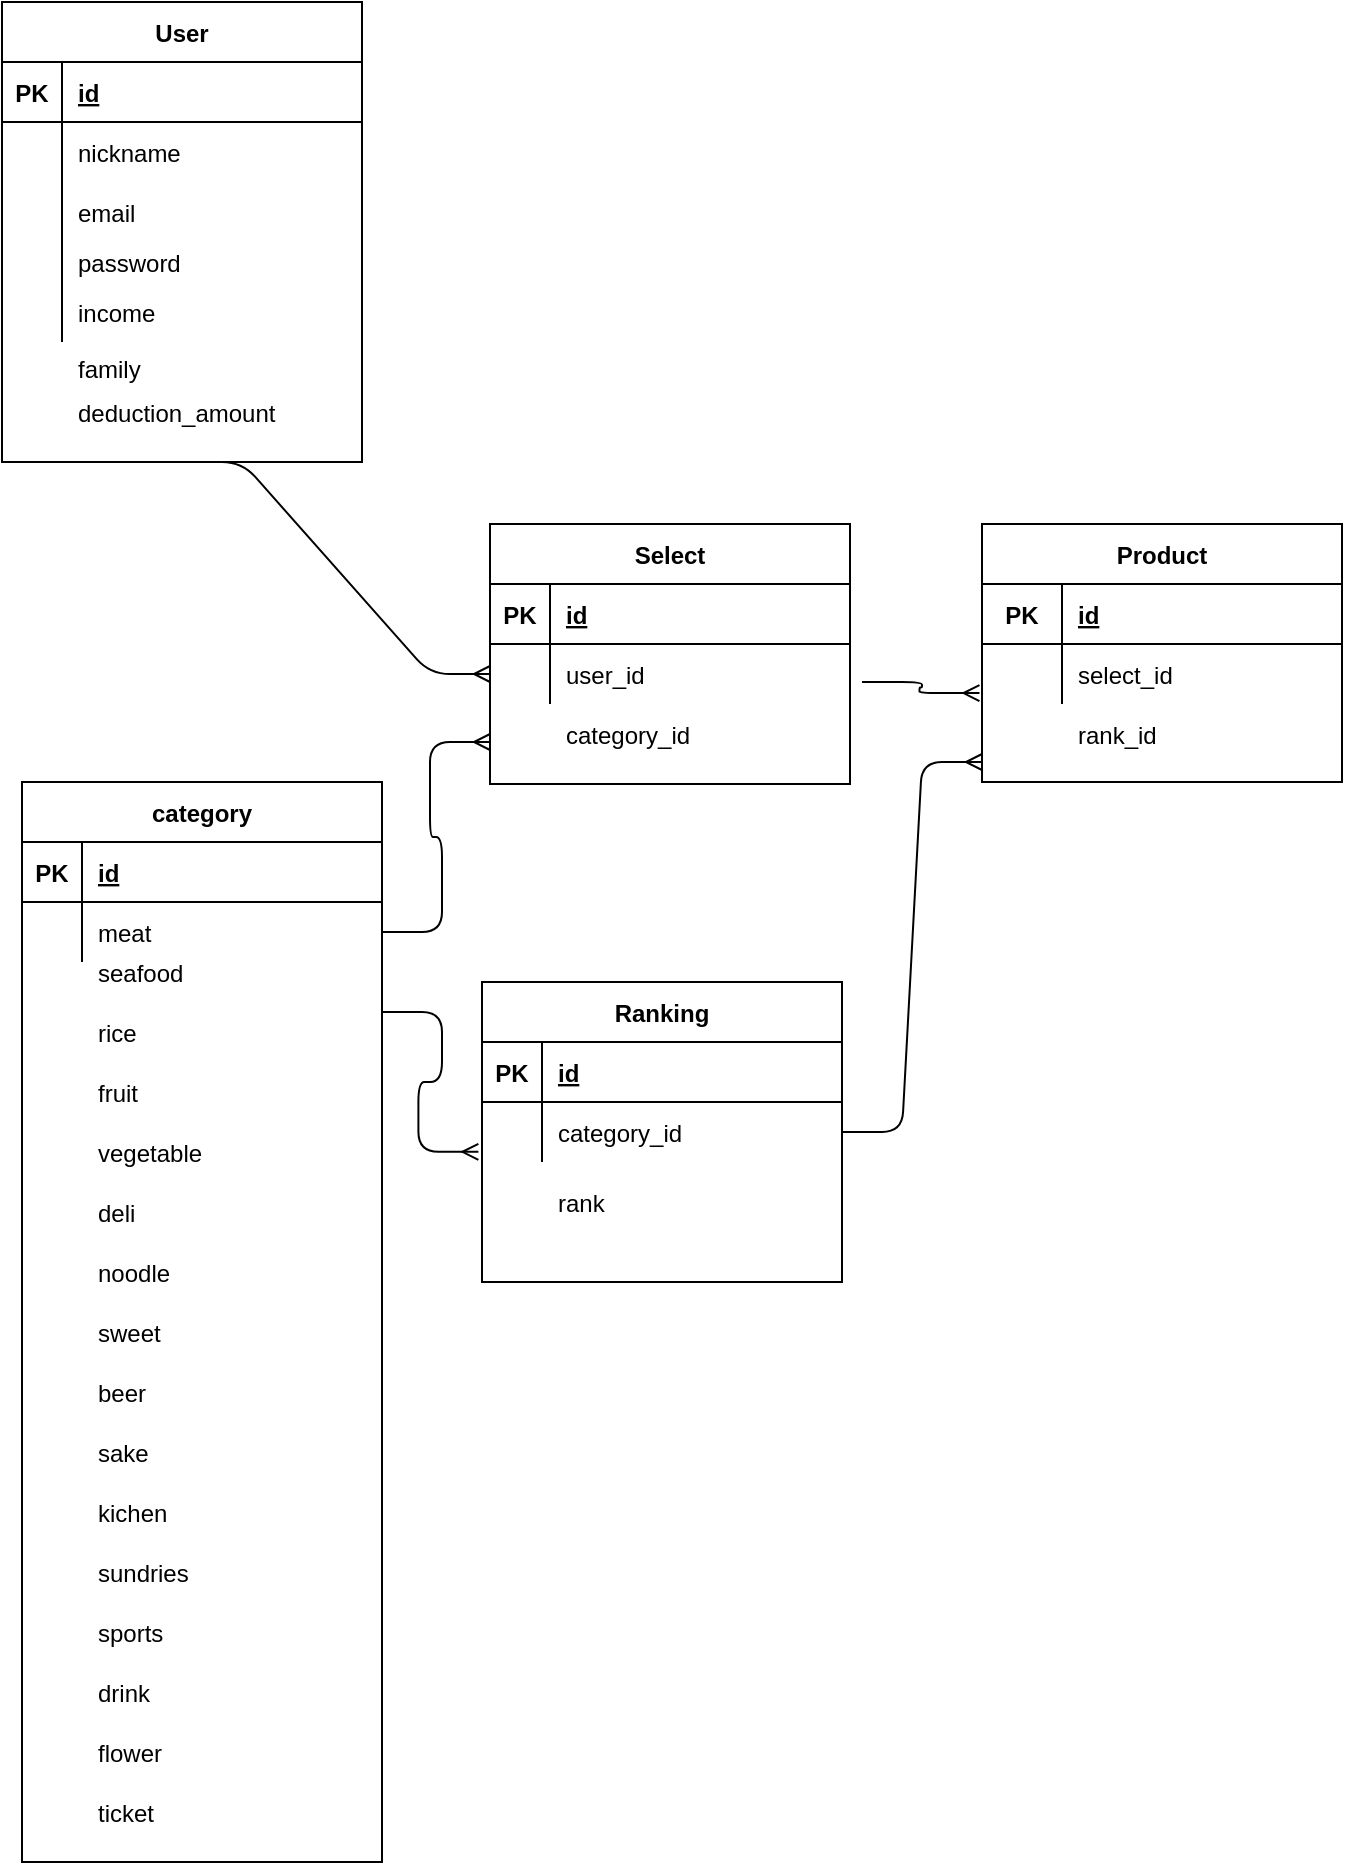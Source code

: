 <mxfile version="14.1.8" type="github">
  <diagram id="Sc9eVE7FiQSjsAITGZLR" name="ページ1">
    <mxGraphModel dx="1256" dy="578" grid="1" gridSize="10" guides="1" tooltips="1" connect="1" arrows="1" fold="1" page="1" pageScale="1" pageWidth="827" pageHeight="1169" math="0" shadow="0">
      <root>
        <mxCell id="0" />
        <mxCell id="1" parent="0" />
        <mxCell id="hY_BONrY8RX8ZPucwuEK-28" value="Select" style="shape=table;startSize=30;container=1;collapsible=1;childLayout=tableLayout;fixedRows=1;rowLines=0;fontStyle=1;align=center;resizeLast=1;" vertex="1" parent="1">
          <mxGeometry x="264" y="281" width="180" height="130" as="geometry" />
        </mxCell>
        <mxCell id="hY_BONrY8RX8ZPucwuEK-29" value="" style="shape=partialRectangle;collapsible=0;dropTarget=0;pointerEvents=0;fillColor=none;top=0;left=0;bottom=1;right=0;points=[[0,0.5],[1,0.5]];portConstraint=eastwest;" vertex="1" parent="hY_BONrY8RX8ZPucwuEK-28">
          <mxGeometry y="30" width="180" height="30" as="geometry" />
        </mxCell>
        <mxCell id="hY_BONrY8RX8ZPucwuEK-30" value="PK" style="shape=partialRectangle;connectable=0;fillColor=none;top=0;left=0;bottom=0;right=0;fontStyle=1;overflow=hidden;" vertex="1" parent="hY_BONrY8RX8ZPucwuEK-29">
          <mxGeometry width="30" height="30" as="geometry" />
        </mxCell>
        <mxCell id="hY_BONrY8RX8ZPucwuEK-31" value="id" style="shape=partialRectangle;connectable=0;fillColor=none;top=0;left=0;bottom=0;right=0;align=left;spacingLeft=6;fontStyle=5;overflow=hidden;" vertex="1" parent="hY_BONrY8RX8ZPucwuEK-29">
          <mxGeometry x="30" width="150" height="30" as="geometry" />
        </mxCell>
        <mxCell id="hY_BONrY8RX8ZPucwuEK-32" value="" style="shape=partialRectangle;collapsible=0;dropTarget=0;pointerEvents=0;fillColor=none;top=0;left=0;bottom=0;right=0;points=[[0,0.5],[1,0.5]];portConstraint=eastwest;" vertex="1" parent="hY_BONrY8RX8ZPucwuEK-28">
          <mxGeometry y="60" width="180" height="30" as="geometry" />
        </mxCell>
        <mxCell id="hY_BONrY8RX8ZPucwuEK-33" value="" style="shape=partialRectangle;connectable=0;fillColor=none;top=0;left=0;bottom=0;right=0;editable=1;overflow=hidden;" vertex="1" parent="hY_BONrY8RX8ZPucwuEK-32">
          <mxGeometry width="30" height="30" as="geometry" />
        </mxCell>
        <mxCell id="hY_BONrY8RX8ZPucwuEK-34" value="" style="shape=partialRectangle;connectable=0;fillColor=none;top=0;left=0;bottom=0;right=0;align=left;spacingLeft=6;overflow=hidden;" vertex="1" parent="hY_BONrY8RX8ZPucwuEK-32">
          <mxGeometry x="30" width="150" height="30" as="geometry" />
        </mxCell>
        <mxCell id="hY_BONrY8RX8ZPucwuEK-35" value="user_id" style="shape=partialRectangle;connectable=0;fillColor=none;top=0;left=0;bottom=0;right=0;align=left;spacingLeft=6;overflow=hidden;" vertex="1" parent="1">
          <mxGeometry x="294" y="341" width="150" height="30" as="geometry" />
        </mxCell>
        <mxCell id="hY_BONrY8RX8ZPucwuEK-36" value="" style="group" vertex="1" connectable="0" parent="1">
          <mxGeometry x="30" y="410" width="180" height="540" as="geometry" />
        </mxCell>
        <mxCell id="9z4LvnD-65z1aTD6ECzE-81" value="category" style="shape=table;startSize=30;container=1;collapsible=1;childLayout=tableLayout;fixedRows=1;rowLines=0;fontStyle=1;align=center;resizeLast=1;" parent="hY_BONrY8RX8ZPucwuEK-36" vertex="1">
          <mxGeometry width="180" height="540" as="geometry" />
        </mxCell>
        <mxCell id="9z4LvnD-65z1aTD6ECzE-82" value="" style="shape=partialRectangle;collapsible=0;dropTarget=0;pointerEvents=0;fillColor=none;top=0;left=0;bottom=1;right=0;points=[[0,0.5],[1,0.5]];portConstraint=eastwest;" parent="9z4LvnD-65z1aTD6ECzE-81" vertex="1">
          <mxGeometry y="30" width="180" height="30" as="geometry" />
        </mxCell>
        <mxCell id="9z4LvnD-65z1aTD6ECzE-83" value="PK" style="shape=partialRectangle;connectable=0;fillColor=none;top=0;left=0;bottom=0;right=0;fontStyle=1;overflow=hidden;" parent="9z4LvnD-65z1aTD6ECzE-82" vertex="1">
          <mxGeometry width="30" height="30" as="geometry" />
        </mxCell>
        <mxCell id="9z4LvnD-65z1aTD6ECzE-84" value="id" style="shape=partialRectangle;connectable=0;fillColor=none;top=0;left=0;bottom=0;right=0;align=left;spacingLeft=6;fontStyle=5;overflow=hidden;" parent="9z4LvnD-65z1aTD6ECzE-82" vertex="1">
          <mxGeometry x="30" width="150" height="30" as="geometry" />
        </mxCell>
        <mxCell id="9z4LvnD-65z1aTD6ECzE-85" value="" style="shape=partialRectangle;collapsible=0;dropTarget=0;pointerEvents=0;fillColor=none;top=0;left=0;bottom=0;right=0;points=[[0,0.5],[1,0.5]];portConstraint=eastwest;" parent="9z4LvnD-65z1aTD6ECzE-81" vertex="1">
          <mxGeometry y="60" width="180" height="30" as="geometry" />
        </mxCell>
        <mxCell id="9z4LvnD-65z1aTD6ECzE-86" value="" style="shape=partialRectangle;connectable=0;fillColor=none;top=0;left=0;bottom=0;right=0;editable=1;overflow=hidden;" parent="9z4LvnD-65z1aTD6ECzE-85" vertex="1">
          <mxGeometry width="30" height="30" as="geometry" />
        </mxCell>
        <mxCell id="9z4LvnD-65z1aTD6ECzE-87" value="meat" style="shape=partialRectangle;connectable=0;fillColor=none;top=0;left=0;bottom=0;right=0;align=left;spacingLeft=6;overflow=hidden;" parent="9z4LvnD-65z1aTD6ECzE-85" vertex="1">
          <mxGeometry x="30" width="150" height="30" as="geometry" />
        </mxCell>
        <mxCell id="hY_BONrY8RX8ZPucwuEK-13" value="seafood" style="shape=partialRectangle;connectable=0;fillColor=none;top=0;left=0;bottom=0;right=0;align=left;spacingLeft=6;overflow=hidden;" vertex="1" parent="hY_BONrY8RX8ZPucwuEK-36">
          <mxGeometry x="30" y="80" width="150" height="30" as="geometry" />
        </mxCell>
        <mxCell id="hY_BONrY8RX8ZPucwuEK-14" value="rice" style="shape=partialRectangle;connectable=0;fillColor=none;top=0;left=0;bottom=0;right=0;align=left;spacingLeft=6;overflow=hidden;" vertex="1" parent="hY_BONrY8RX8ZPucwuEK-36">
          <mxGeometry x="30" y="110" width="150" height="30" as="geometry" />
        </mxCell>
        <mxCell id="hY_BONrY8RX8ZPucwuEK-15" value="fruit" style="shape=partialRectangle;connectable=0;fillColor=none;top=0;left=0;bottom=0;right=0;align=left;spacingLeft=6;overflow=hidden;" vertex="1" parent="hY_BONrY8RX8ZPucwuEK-36">
          <mxGeometry x="30" y="140" width="150" height="30" as="geometry" />
        </mxCell>
        <mxCell id="hY_BONrY8RX8ZPucwuEK-16" value="vegetable" style="shape=partialRectangle;connectable=0;fillColor=none;top=0;left=0;bottom=0;right=0;align=left;spacingLeft=6;overflow=hidden;" vertex="1" parent="hY_BONrY8RX8ZPucwuEK-36">
          <mxGeometry x="30" y="170" width="150" height="30" as="geometry" />
        </mxCell>
        <mxCell id="hY_BONrY8RX8ZPucwuEK-17" value="noodle" style="shape=partialRectangle;connectable=0;fillColor=none;top=0;left=0;bottom=0;right=0;align=left;spacingLeft=6;overflow=hidden;" vertex="1" parent="hY_BONrY8RX8ZPucwuEK-36">
          <mxGeometry x="30" y="230" width="150" height="30" as="geometry" />
        </mxCell>
        <mxCell id="hY_BONrY8RX8ZPucwuEK-18" value="sweet" style="shape=partialRectangle;connectable=0;fillColor=none;top=0;left=0;bottom=0;right=0;align=left;spacingLeft=6;overflow=hidden;" vertex="1" parent="hY_BONrY8RX8ZPucwuEK-36">
          <mxGeometry x="30" y="260" width="150" height="30" as="geometry" />
        </mxCell>
        <mxCell id="hY_BONrY8RX8ZPucwuEK-19" value="sake" style="shape=partialRectangle;connectable=0;fillColor=none;top=0;left=0;bottom=0;right=0;align=left;spacingLeft=6;overflow=hidden;" vertex="1" parent="hY_BONrY8RX8ZPucwuEK-36">
          <mxGeometry x="30" y="320" width="150" height="30" as="geometry" />
        </mxCell>
        <mxCell id="hY_BONrY8RX8ZPucwuEK-20" value="kichen" style="shape=partialRectangle;connectable=0;fillColor=none;top=0;left=0;bottom=0;right=0;align=left;spacingLeft=6;overflow=hidden;" vertex="1" parent="hY_BONrY8RX8ZPucwuEK-36">
          <mxGeometry x="30" y="350" width="150" height="30" as="geometry" />
        </mxCell>
        <mxCell id="hY_BONrY8RX8ZPucwuEK-21" value="sundries" style="shape=partialRectangle;connectable=0;fillColor=none;top=0;left=0;bottom=0;right=0;align=left;spacingLeft=6;overflow=hidden;" vertex="1" parent="hY_BONrY8RX8ZPucwuEK-36">
          <mxGeometry x="30" y="380" width="150" height="30" as="geometry" />
        </mxCell>
        <mxCell id="hY_BONrY8RX8ZPucwuEK-22" value="sports" style="shape=partialRectangle;connectable=0;fillColor=none;top=0;left=0;bottom=0;right=0;align=left;spacingLeft=6;overflow=hidden;" vertex="1" parent="hY_BONrY8RX8ZPucwuEK-36">
          <mxGeometry x="30" y="410" width="150" height="30" as="geometry" />
        </mxCell>
        <mxCell id="hY_BONrY8RX8ZPucwuEK-23" value="drink" style="shape=partialRectangle;connectable=0;fillColor=none;top=0;left=0;bottom=0;right=0;align=left;spacingLeft=6;overflow=hidden;" vertex="1" parent="hY_BONrY8RX8ZPucwuEK-36">
          <mxGeometry x="30" y="440" width="150" height="30" as="geometry" />
        </mxCell>
        <mxCell id="hY_BONrY8RX8ZPucwuEK-24" value="flower" style="shape=partialRectangle;connectable=0;fillColor=none;top=0;left=0;bottom=0;right=0;align=left;spacingLeft=6;overflow=hidden;" vertex="1" parent="hY_BONrY8RX8ZPucwuEK-36">
          <mxGeometry x="30" y="470" width="150" height="30" as="geometry" />
        </mxCell>
        <mxCell id="hY_BONrY8RX8ZPucwuEK-25" value="ticket" style="shape=partialRectangle;connectable=0;fillColor=none;top=0;left=0;bottom=0;right=0;align=left;spacingLeft=6;overflow=hidden;" vertex="1" parent="hY_BONrY8RX8ZPucwuEK-36">
          <mxGeometry x="30" y="500" width="150" height="30" as="geometry" />
        </mxCell>
        <mxCell id="hY_BONrY8RX8ZPucwuEK-26" value="beer" style="shape=partialRectangle;connectable=0;fillColor=none;top=0;left=0;bottom=0;right=0;align=left;spacingLeft=6;overflow=hidden;" vertex="1" parent="hY_BONrY8RX8ZPucwuEK-36">
          <mxGeometry x="30" y="290" width="150" height="30" as="geometry" />
        </mxCell>
        <mxCell id="hY_BONrY8RX8ZPucwuEK-27" value="deli" style="shape=partialRectangle;connectable=0;fillColor=none;top=0;left=0;bottom=0;right=0;align=left;spacingLeft=6;overflow=hidden;" vertex="1" parent="hY_BONrY8RX8ZPucwuEK-36">
          <mxGeometry x="30" y="200" width="150" height="30" as="geometry" />
        </mxCell>
        <mxCell id="hY_BONrY8RX8ZPucwuEK-37" value="" style="group" vertex="1" connectable="0" parent="1">
          <mxGeometry x="20" y="20" width="180" height="230" as="geometry" />
        </mxCell>
        <mxCell id="9z4LvnD-65z1aTD6ECzE-55" value="User" style="shape=table;startSize=30;container=1;collapsible=1;childLayout=tableLayout;fixedRows=1;rowLines=0;fontStyle=1;align=center;resizeLast=1;" parent="hY_BONrY8RX8ZPucwuEK-37" vertex="1">
          <mxGeometry width="180" height="230" as="geometry" />
        </mxCell>
        <mxCell id="9z4LvnD-65z1aTD6ECzE-56" value="" style="shape=partialRectangle;collapsible=0;dropTarget=0;pointerEvents=0;fillColor=none;top=0;left=0;bottom=1;right=0;points=[[0,0.5],[1,0.5]];portConstraint=eastwest;" parent="9z4LvnD-65z1aTD6ECzE-55" vertex="1">
          <mxGeometry y="30" width="180" height="30" as="geometry" />
        </mxCell>
        <mxCell id="9z4LvnD-65z1aTD6ECzE-57" value="PK" style="shape=partialRectangle;connectable=0;fillColor=none;top=0;left=0;bottom=0;right=0;fontStyle=1;overflow=hidden;" parent="9z4LvnD-65z1aTD6ECzE-56" vertex="1">
          <mxGeometry width="30" height="30" as="geometry" />
        </mxCell>
        <mxCell id="9z4LvnD-65z1aTD6ECzE-58" value="id" style="shape=partialRectangle;connectable=0;fillColor=none;top=0;left=0;bottom=0;right=0;align=left;spacingLeft=6;fontStyle=5;overflow=hidden;" parent="9z4LvnD-65z1aTD6ECzE-56" vertex="1">
          <mxGeometry x="30" width="150" height="30" as="geometry" />
        </mxCell>
        <mxCell id="9z4LvnD-65z1aTD6ECzE-59" value="" style="shape=partialRectangle;collapsible=0;dropTarget=0;pointerEvents=0;fillColor=none;top=0;left=0;bottom=0;right=0;points=[[0,0.5],[1,0.5]];portConstraint=eastwest;" parent="9z4LvnD-65z1aTD6ECzE-55" vertex="1">
          <mxGeometry y="60" width="180" height="30" as="geometry" />
        </mxCell>
        <mxCell id="9z4LvnD-65z1aTD6ECzE-60" value="" style="shape=partialRectangle;connectable=0;fillColor=none;top=0;left=0;bottom=0;right=0;editable=1;overflow=hidden;" parent="9z4LvnD-65z1aTD6ECzE-59" vertex="1">
          <mxGeometry width="30" height="30" as="geometry" />
        </mxCell>
        <mxCell id="9z4LvnD-65z1aTD6ECzE-61" value="nickname" style="shape=partialRectangle;connectable=0;fillColor=none;top=0;left=0;bottom=0;right=0;align=left;spacingLeft=6;overflow=hidden;" parent="9z4LvnD-65z1aTD6ECzE-59" vertex="1">
          <mxGeometry x="30" width="150" height="30" as="geometry" />
        </mxCell>
        <mxCell id="9z4LvnD-65z1aTD6ECzE-62" value="" style="shape=partialRectangle;collapsible=0;dropTarget=0;pointerEvents=0;fillColor=none;top=0;left=0;bottom=0;right=0;points=[[0,0.5],[1,0.5]];portConstraint=eastwest;" parent="9z4LvnD-65z1aTD6ECzE-55" vertex="1">
          <mxGeometry y="90" width="180" height="30" as="geometry" />
        </mxCell>
        <mxCell id="9z4LvnD-65z1aTD6ECzE-63" value="" style="shape=partialRectangle;connectable=0;fillColor=none;top=0;left=0;bottom=0;right=0;editable=1;overflow=hidden;" parent="9z4LvnD-65z1aTD6ECzE-62" vertex="1">
          <mxGeometry width="30" height="30" as="geometry" />
        </mxCell>
        <mxCell id="9z4LvnD-65z1aTD6ECzE-64" value="email" style="shape=partialRectangle;connectable=0;fillColor=none;top=0;left=0;bottom=0;right=0;align=left;spacingLeft=6;overflow=hidden;" parent="9z4LvnD-65z1aTD6ECzE-62" vertex="1">
          <mxGeometry x="30" width="150" height="30" as="geometry" />
        </mxCell>
        <mxCell id="9z4LvnD-65z1aTD6ECzE-65" value="" style="shape=partialRectangle;collapsible=0;dropTarget=0;pointerEvents=0;fillColor=none;top=0;left=0;bottom=0;right=0;points=[[0,0.5],[1,0.5]];portConstraint=eastwest;" parent="9z4LvnD-65z1aTD6ECzE-55" vertex="1">
          <mxGeometry y="120" width="180" height="20" as="geometry" />
        </mxCell>
        <mxCell id="9z4LvnD-65z1aTD6ECzE-66" value="" style="shape=partialRectangle;connectable=0;fillColor=none;top=0;left=0;bottom=0;right=0;editable=1;overflow=hidden;" parent="9z4LvnD-65z1aTD6ECzE-65" vertex="1">
          <mxGeometry width="30" height="20" as="geometry" />
        </mxCell>
        <mxCell id="9z4LvnD-65z1aTD6ECzE-67" value="password" style="shape=partialRectangle;connectable=0;fillColor=none;top=0;left=0;bottom=0;right=0;align=left;spacingLeft=6;overflow=hidden;" parent="9z4LvnD-65z1aTD6ECzE-65" vertex="1">
          <mxGeometry x="30" width="150" height="20" as="geometry" />
        </mxCell>
        <mxCell id="hY_BONrY8RX8ZPucwuEK-1" value="" style="shape=partialRectangle;collapsible=0;dropTarget=0;pointerEvents=0;fillColor=none;top=0;left=0;bottom=0;right=0;points=[[0,0.5],[1,0.5]];portConstraint=eastwest;" vertex="1" parent="9z4LvnD-65z1aTD6ECzE-55">
          <mxGeometry y="140" width="180" height="30" as="geometry" />
        </mxCell>
        <mxCell id="hY_BONrY8RX8ZPucwuEK-2" value="" style="shape=partialRectangle;connectable=0;fillColor=none;top=0;left=0;bottom=0;right=0;editable=1;overflow=hidden;" vertex="1" parent="hY_BONrY8RX8ZPucwuEK-1">
          <mxGeometry width="30" height="30" as="geometry" />
        </mxCell>
        <mxCell id="hY_BONrY8RX8ZPucwuEK-3" value="income" style="shape=partialRectangle;connectable=0;fillColor=none;top=0;left=0;bottom=0;right=0;align=left;spacingLeft=6;overflow=hidden;" vertex="1" parent="hY_BONrY8RX8ZPucwuEK-1">
          <mxGeometry x="30" width="150" height="30" as="geometry" />
        </mxCell>
        <mxCell id="hY_BONrY8RX8ZPucwuEK-4" value="" style="shape=partialRectangle;collapsible=0;dropTarget=0;pointerEvents=0;fillColor=none;top=0;left=0;bottom=0;right=0;points=[[0,0.5],[1,0.5]];portConstraint=eastwest;" vertex="1" parent="hY_BONrY8RX8ZPucwuEK-37">
          <mxGeometry y="173" width="180" height="20" as="geometry" />
        </mxCell>
        <mxCell id="hY_BONrY8RX8ZPucwuEK-5" value="" style="shape=partialRectangle;connectable=0;fillColor=none;top=0;left=0;bottom=0;right=0;editable=1;overflow=hidden;" vertex="1" parent="hY_BONrY8RX8ZPucwuEK-4">
          <mxGeometry width="30" height="20" as="geometry" />
        </mxCell>
        <mxCell id="hY_BONrY8RX8ZPucwuEK-6" value="family" style="shape=partialRectangle;connectable=0;fillColor=none;top=0;left=0;bottom=0;right=0;align=left;spacingLeft=6;overflow=hidden;" vertex="1" parent="hY_BONrY8RX8ZPucwuEK-4">
          <mxGeometry x="30" width="150" height="20" as="geometry" />
        </mxCell>
        <mxCell id="hY_BONrY8RX8ZPucwuEK-7" value="deduction_amount" style="shape=partialRectangle;connectable=0;fillColor=none;top=0;left=0;bottom=0;right=0;align=left;spacingLeft=6;overflow=hidden;" vertex="1" parent="hY_BONrY8RX8ZPucwuEK-37">
          <mxGeometry x="30" y="195" width="150" height="20" as="geometry" />
        </mxCell>
        <mxCell id="hY_BONrY8RX8ZPucwuEK-44" value="" style="group" vertex="1" connectable="0" parent="1">
          <mxGeometry x="280" y="500" width="180" height="450" as="geometry" />
        </mxCell>
        <mxCell id="9z4LvnD-65z1aTD6ECzE-94" value="Ranking" style="shape=table;startSize=30;container=1;collapsible=1;childLayout=tableLayout;fixedRows=1;rowLines=0;fontStyle=1;align=center;resizeLast=1;" parent="hY_BONrY8RX8ZPucwuEK-44" vertex="1">
          <mxGeometry x="-20" y="10" width="180" height="150" as="geometry" />
        </mxCell>
        <mxCell id="9z4LvnD-65z1aTD6ECzE-95" value="" style="shape=partialRectangle;collapsible=0;dropTarget=0;pointerEvents=0;fillColor=none;top=0;left=0;bottom=1;right=0;points=[[0,0.5],[1,0.5]];portConstraint=eastwest;" parent="9z4LvnD-65z1aTD6ECzE-94" vertex="1">
          <mxGeometry y="30" width="180" height="30" as="geometry" />
        </mxCell>
        <mxCell id="9z4LvnD-65z1aTD6ECzE-96" value="PK" style="shape=partialRectangle;connectable=0;fillColor=none;top=0;left=0;bottom=0;right=0;fontStyle=1;overflow=hidden;" parent="9z4LvnD-65z1aTD6ECzE-95" vertex="1">
          <mxGeometry width="30" height="30" as="geometry" />
        </mxCell>
        <mxCell id="9z4LvnD-65z1aTD6ECzE-97" value="id" style="shape=partialRectangle;connectable=0;fillColor=none;top=0;left=0;bottom=0;right=0;align=left;spacingLeft=6;fontStyle=5;overflow=hidden;" parent="9z4LvnD-65z1aTD6ECzE-95" vertex="1">
          <mxGeometry x="30" width="150" height="30" as="geometry" />
        </mxCell>
        <mxCell id="9z4LvnD-65z1aTD6ECzE-98" value="" style="shape=partialRectangle;collapsible=0;dropTarget=0;pointerEvents=0;fillColor=none;top=0;left=0;bottom=0;right=0;points=[[0,0.5],[1,0.5]];portConstraint=eastwest;" parent="9z4LvnD-65z1aTD6ECzE-94" vertex="1">
          <mxGeometry y="60" width="180" height="30" as="geometry" />
        </mxCell>
        <mxCell id="9z4LvnD-65z1aTD6ECzE-99" value="" style="shape=partialRectangle;connectable=0;fillColor=none;top=0;left=0;bottom=0;right=0;editable=1;overflow=hidden;" parent="9z4LvnD-65z1aTD6ECzE-98" vertex="1">
          <mxGeometry width="30" height="30" as="geometry" />
        </mxCell>
        <mxCell id="9z4LvnD-65z1aTD6ECzE-100" value="" style="shape=partialRectangle;connectable=0;fillColor=none;top=0;left=0;bottom=0;right=0;align=left;spacingLeft=6;overflow=hidden;" parent="9z4LvnD-65z1aTD6ECzE-98" vertex="1">
          <mxGeometry x="30" width="150" height="30" as="geometry" />
        </mxCell>
        <mxCell id="hY_BONrY8RX8ZPucwuEK-41" value="" style="shape=partialRectangle;collapsible=0;dropTarget=0;pointerEvents=0;fillColor=none;top=0;left=0;bottom=0;right=0;points=[[0,0.5],[1,0.5]];portConstraint=eastwest;" vertex="1" parent="hY_BONrY8RX8ZPucwuEK-44">
          <mxGeometry x="-10" y="70" width="180" height="30" as="geometry" />
        </mxCell>
        <mxCell id="hY_BONrY8RX8ZPucwuEK-42" value="" style="shape=partialRectangle;connectable=0;fillColor=none;top=0;left=0;bottom=0;right=0;editable=1;overflow=hidden;" vertex="1" parent="hY_BONrY8RX8ZPucwuEK-41">
          <mxGeometry width="20" height="30" as="geometry" />
        </mxCell>
        <mxCell id="hY_BONrY8RX8ZPucwuEK-43" value="category_id" style="shape=partialRectangle;connectable=0;fillColor=none;top=0;left=0;bottom=0;right=0;align=left;spacingLeft=6;overflow=hidden;" vertex="1" parent="hY_BONrY8RX8ZPucwuEK-41">
          <mxGeometry x="20" width="160" height="30" as="geometry" />
        </mxCell>
        <mxCell id="hY_BONrY8RX8ZPucwuEK-56" value="" style="shape=partialRectangle;collapsible=0;dropTarget=0;pointerEvents=0;fillColor=none;top=0;left=0;bottom=0;right=0;points=[[0,0.5],[1,0.5]];portConstraint=eastwest;" vertex="1" parent="hY_BONrY8RX8ZPucwuEK-44">
          <mxGeometry x="-10" y="110" width="180" height="320" as="geometry" />
        </mxCell>
        <mxCell id="hY_BONrY8RX8ZPucwuEK-57" value="" style="shape=partialRectangle;connectable=0;fillColor=none;top=0;left=0;bottom=0;right=0;editable=1;overflow=hidden;" vertex="1" parent="hY_BONrY8RX8ZPucwuEK-56">
          <mxGeometry width="20" height="30" as="geometry" />
        </mxCell>
        <mxCell id="hY_BONrY8RX8ZPucwuEK-58" value="rank" style="shape=partialRectangle;connectable=0;fillColor=none;top=0;left=0;bottom=0;right=0;align=left;spacingLeft=6;overflow=hidden;" vertex="1" parent="hY_BONrY8RX8ZPucwuEK-56">
          <mxGeometry x="20" width="160" height="20" as="geometry" />
        </mxCell>
        <mxCell id="hY_BONrY8RX8ZPucwuEK-45" value="" style="edgeStyle=entityRelationEdgeStyle;fontSize=12;html=1;endArrow=ERmany;exitX=1;exitY=0.5;exitDx=0;exitDy=0;" edge="1" parent="1" source="9z4LvnD-65z1aTD6ECzE-85">
          <mxGeometry width="100" height="100" relative="1" as="geometry">
            <mxPoint x="220" y="400" as="sourcePoint" />
            <mxPoint x="264" y="390" as="targetPoint" />
          </mxGeometry>
        </mxCell>
        <mxCell id="hY_BONrY8RX8ZPucwuEK-46" value="category_id" style="shape=partialRectangle;connectable=0;fillColor=none;top=0;left=0;bottom=0;right=0;align=left;spacingLeft=6;overflow=hidden;" vertex="1" parent="1">
          <mxGeometry x="294" y="371" width="150" height="30" as="geometry" />
        </mxCell>
        <mxCell id="hY_BONrY8RX8ZPucwuEK-48" value="" style="edgeStyle=entityRelationEdgeStyle;fontSize=12;html=1;endArrow=ERmany;exitX=0.5;exitY=1;exitDx=0;exitDy=0;entryX=0;entryY=0.5;entryDx=0;entryDy=0;" edge="1" parent="1" source="9z4LvnD-65z1aTD6ECzE-55" target="hY_BONrY8RX8ZPucwuEK-32">
          <mxGeometry width="100" height="100" relative="1" as="geometry">
            <mxPoint x="230" y="130" as="sourcePoint" />
            <mxPoint x="284" y="35" as="targetPoint" />
          </mxGeometry>
        </mxCell>
        <mxCell id="hY_BONrY8RX8ZPucwuEK-49" value="Product" style="shape=table;startSize=30;container=1;collapsible=1;childLayout=tableLayout;fixedRows=1;rowLines=0;fontStyle=1;align=center;resizeLast=1;" vertex="1" parent="1">
          <mxGeometry x="510" y="281" width="180" height="129" as="geometry" />
        </mxCell>
        <mxCell id="hY_BONrY8RX8ZPucwuEK-50" value="" style="shape=partialRectangle;collapsible=0;dropTarget=0;pointerEvents=0;fillColor=none;top=0;left=0;bottom=1;right=0;points=[[0,0.5],[1,0.5]];portConstraint=eastwest;" vertex="1" parent="hY_BONrY8RX8ZPucwuEK-49">
          <mxGeometry y="30" width="180" height="30" as="geometry" />
        </mxCell>
        <mxCell id="hY_BONrY8RX8ZPucwuEK-51" value="PK" style="shape=partialRectangle;connectable=0;fillColor=none;top=0;left=0;bottom=0;right=0;fontStyle=1;overflow=hidden;" vertex="1" parent="hY_BONrY8RX8ZPucwuEK-50">
          <mxGeometry width="40" height="30" as="geometry" />
        </mxCell>
        <mxCell id="hY_BONrY8RX8ZPucwuEK-52" value="id" style="shape=partialRectangle;connectable=0;fillColor=none;top=0;left=0;bottom=0;right=0;align=left;spacingLeft=6;fontStyle=5;overflow=hidden;" vertex="1" parent="hY_BONrY8RX8ZPucwuEK-50">
          <mxGeometry x="40" width="140" height="30" as="geometry" />
        </mxCell>
        <mxCell id="hY_BONrY8RX8ZPucwuEK-53" value="" style="shape=partialRectangle;collapsible=0;dropTarget=0;pointerEvents=0;fillColor=none;top=0;left=0;bottom=0;right=0;points=[[0,0.5],[1,0.5]];portConstraint=eastwest;" vertex="1" parent="hY_BONrY8RX8ZPucwuEK-49">
          <mxGeometry y="60" width="180" height="30" as="geometry" />
        </mxCell>
        <mxCell id="hY_BONrY8RX8ZPucwuEK-54" value="" style="shape=partialRectangle;connectable=0;fillColor=none;top=0;left=0;bottom=0;right=0;editable=1;overflow=hidden;" vertex="1" parent="hY_BONrY8RX8ZPucwuEK-53">
          <mxGeometry width="40" height="30" as="geometry" />
        </mxCell>
        <mxCell id="hY_BONrY8RX8ZPucwuEK-55" value="select_id" style="shape=partialRectangle;connectable=0;fillColor=none;top=0;left=0;bottom=0;right=0;align=left;spacingLeft=6;overflow=hidden;" vertex="1" parent="hY_BONrY8RX8ZPucwuEK-53">
          <mxGeometry x="40" width="140" height="30" as="geometry" />
        </mxCell>
        <mxCell id="hY_BONrY8RX8ZPucwuEK-59" value="" style="edgeStyle=entityRelationEdgeStyle;fontSize=12;html=1;endArrow=ERmany;exitX=1;exitY=0.5;exitDx=0;exitDy=0;entryX=-0.01;entryY=0.831;entryDx=0;entryDy=0;entryPerimeter=0;" edge="1" parent="1" target="9z4LvnD-65z1aTD6ECzE-98">
          <mxGeometry width="100" height="100" relative="1" as="geometry">
            <mxPoint x="210" y="525" as="sourcePoint" />
            <mxPoint x="260" y="640" as="targetPoint" />
          </mxGeometry>
        </mxCell>
        <mxCell id="hY_BONrY8RX8ZPucwuEK-60" value="rank_id" style="shape=partialRectangle;connectable=0;fillColor=none;top=0;left=0;bottom=0;right=0;align=left;spacingLeft=6;overflow=hidden;" vertex="1" parent="1">
          <mxGeometry x="550" y="371" width="140" height="30" as="geometry" />
        </mxCell>
        <mxCell id="hY_BONrY8RX8ZPucwuEK-61" value="" style="edgeStyle=entityRelationEdgeStyle;fontSize=12;html=1;endArrow=ERmany;entryX=-0.007;entryY=0.818;entryDx=0;entryDy=0;entryPerimeter=0;" edge="1" parent="1" target="hY_BONrY8RX8ZPucwuEK-53">
          <mxGeometry width="100" height="100" relative="1" as="geometry">
            <mxPoint x="450" y="360" as="sourcePoint" />
            <mxPoint x="714" y="566" as="targetPoint" />
          </mxGeometry>
        </mxCell>
        <mxCell id="hY_BONrY8RX8ZPucwuEK-62" value="" style="edgeStyle=entityRelationEdgeStyle;fontSize=12;html=1;endArrow=ERmany;" edge="1" parent="1">
          <mxGeometry width="100" height="100" relative="1" as="geometry">
            <mxPoint x="440" y="585" as="sourcePoint" />
            <mxPoint x="510" y="400" as="targetPoint" />
          </mxGeometry>
        </mxCell>
      </root>
    </mxGraphModel>
  </diagram>
</mxfile>

